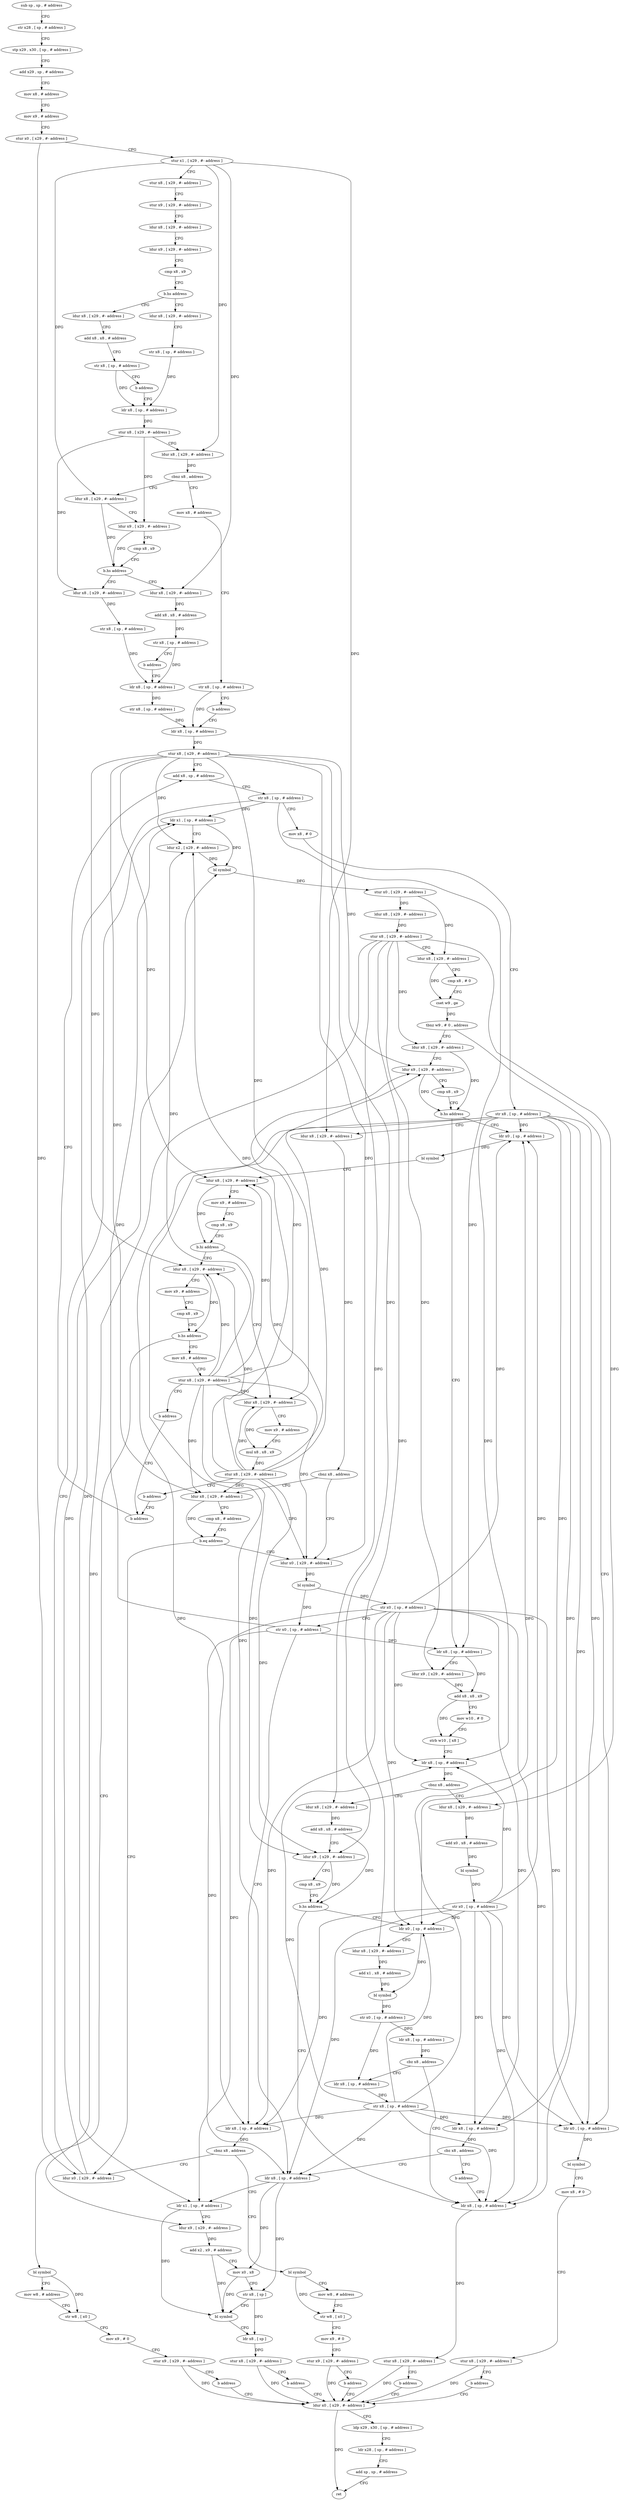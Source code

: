 digraph "func" {
"4246208" [label = "sub sp , sp , # address" ]
"4246212" [label = "str x28 , [ sp , # address ]" ]
"4246216" [label = "stp x29 , x30 , [ sp , # address ]" ]
"4246220" [label = "add x29 , sp , # address" ]
"4246224" [label = "mov x8 , # address" ]
"4246228" [label = "mov x9 , # address" ]
"4246232" [label = "stur x0 , [ x29 , #- address ]" ]
"4246236" [label = "stur x1 , [ x29 , #- address ]" ]
"4246240" [label = "stur x8 , [ x29 , #- address ]" ]
"4246244" [label = "stur x9 , [ x29 , #- address ]" ]
"4246248" [label = "ldur x8 , [ x29 , #- address ]" ]
"4246252" [label = "ldur x9 , [ x29 , #- address ]" ]
"4246256" [label = "cmp x8 , x9" ]
"4246260" [label = "b.hs address" ]
"4246280" [label = "ldur x8 , [ x29 , #- address ]" ]
"4246264" [label = "ldur x8 , [ x29 , #- address ]" ]
"4246284" [label = "str x8 , [ sp , # address ]" ]
"4246288" [label = "ldr x8 , [ sp , # address ]" ]
"4246268" [label = "add x8 , x8 , # address" ]
"4246272" [label = "str x8 , [ sp , # address ]" ]
"4246276" [label = "b address" ]
"4246316" [label = "ldur x8 , [ x29 , #- address ]" ]
"4246320" [label = "ldur x9 , [ x29 , #- address ]" ]
"4246324" [label = "cmp x8 , x9" ]
"4246328" [label = "b.hs address" ]
"4246348" [label = "ldur x8 , [ x29 , #- address ]" ]
"4246332" [label = "ldur x8 , [ x29 , #- address ]" ]
"4246304" [label = "mov x8 , # address" ]
"4246308" [label = "str x8 , [ sp , # address ]" ]
"4246312" [label = "b address" ]
"4246364" [label = "ldr x8 , [ sp , # address ]" ]
"4246292" [label = "stur x8 , [ x29 , #- address ]" ]
"4246296" [label = "ldur x8 , [ x29 , #- address ]" ]
"4246300" [label = "cbnz x8 , address" ]
"4246352" [label = "str x8 , [ sp , # address ]" ]
"4246356" [label = "ldr x8 , [ sp , # address ]" ]
"4246336" [label = "add x8 , x8 , # address" ]
"4246340" [label = "str x8 , [ sp , # address ]" ]
"4246344" [label = "b address" ]
"4246368" [label = "stur x8 , [ x29 , #- address ]" ]
"4246372" [label = "add x8 , sp , # address" ]
"4246408" [label = "ldur x0 , [ x29 , #- address ]" ]
"4246412" [label = "bl symbol" ]
"4246416" [label = "str x0 , [ sp , # address ]" ]
"4246420" [label = "str x0 , [ sp , # address ]" ]
"4246424" [label = "ldr x8 , [ sp , # address ]" ]
"4246428" [label = "cbnz x8 , address" ]
"4246456" [label = "ldur x0 , [ x29 , #- address ]" ]
"4246432" [label = "bl symbol" ]
"4246396" [label = "ldur x8 , [ x29 , #- address ]" ]
"4246400" [label = "cmp x8 , # address" ]
"4246404" [label = "b.eq address" ]
"4246360" [label = "str x8 , [ sp , # address ]" ]
"4246460" [label = "ldr x1 , [ sp , # address ]" ]
"4246464" [label = "ldur x2 , [ x29 , #- address ]" ]
"4246468" [label = "bl symbol" ]
"4246472" [label = "stur x0 , [ x29 , #- address ]" ]
"4246476" [label = "ldur x8 , [ x29 , #- address ]" ]
"4246480" [label = "stur x8 , [ x29 , #- address ]" ]
"4246484" [label = "ldur x8 , [ x29 , #- address ]" ]
"4246488" [label = "cmp x8 , # 0" ]
"4246492" [label = "cset w9 , ge" ]
"4246496" [label = "tbnz w9 , # 0 , address" ]
"4246520" [label = "ldur x8 , [ x29 , #- address ]" ]
"4246500" [label = "ldr x0 , [ sp , # address ]" ]
"4246436" [label = "mov w8 , # address" ]
"4246440" [label = "str w8 , [ x0 ]" ]
"4246444" [label = "mov x9 , # 0" ]
"4246448" [label = "stur x9 , [ x29 , #- address ]" ]
"4246452" [label = "b address" ]
"4246800" [label = "ldur x0 , [ x29 , #- address ]" ]
"4246524" [label = "ldur x9 , [ x29 , #- address ]" ]
"4246528" [label = "cmp x8 , x9" ]
"4246532" [label = "b.hs address" ]
"4246700" [label = "ldr x0 , [ sp , # address ]" ]
"4246536" [label = "ldr x8 , [ sp , # address ]" ]
"4246504" [label = "bl symbol" ]
"4246508" [label = "mov x8 , # 0" ]
"4246512" [label = "stur x8 , [ x29 , #- address ]" ]
"4246516" [label = "b address" ]
"4246804" [label = "ldp x29 , x30 , [ sp , # address ]" ]
"4246808" [label = "ldr x28 , [ sp , # address ]" ]
"4246812" [label = "add sp , sp , # address" ]
"4246816" [label = "ret" ]
"4246704" [label = "bl symbol" ]
"4246708" [label = "ldur x8 , [ x29 , #- address ]" ]
"4246712" [label = "mov x9 , # address" ]
"4246716" [label = "cmp x8 , x9" ]
"4246720" [label = "b.hi address" ]
"4246744" [label = "ldur x8 , [ x29 , #- address ]" ]
"4246724" [label = "ldur x8 , [ x29 , #- address ]" ]
"4246540" [label = "ldur x9 , [ x29 , #- address ]" ]
"4246544" [label = "add x8 , x8 , x9" ]
"4246548" [label = "mov w10 , # 0" ]
"4246552" [label = "strb w10 , [ x8 ]" ]
"4246556" [label = "ldr x8 , [ sp , # address ]" ]
"4246560" [label = "cbnz x8 , address" ]
"4246632" [label = "ldur x8 , [ x29 , #- address ]" ]
"4246564" [label = "ldur x8 , [ x29 , #- address ]" ]
"4246748" [label = "mov x9 , # address" ]
"4246752" [label = "cmp x8 , x9" ]
"4246756" [label = "b.hs address" ]
"4246772" [label = "bl symbol" ]
"4246760" [label = "mov x8 , # address" ]
"4246728" [label = "mov x9 , # address" ]
"4246732" [label = "mul x8 , x8 , x9" ]
"4246736" [label = "stur x8 , [ x29 , #- address ]" ]
"4246740" [label = "b address" ]
"4246796" [label = "b address" ]
"4246636" [label = "add x8 , x8 , # address" ]
"4246640" [label = "ldur x9 , [ x29 , #- address ]" ]
"4246644" [label = "cmp x8 , x9" ]
"4246648" [label = "b.hs address" ]
"4246688" [label = "ldr x8 , [ sp , # address ]" ]
"4246652" [label = "ldr x0 , [ sp , # address ]" ]
"4246568" [label = "add x0 , x8 , # address" ]
"4246572" [label = "bl symbol" ]
"4246576" [label = "str x0 , [ sp , # address ]" ]
"4246580" [label = "ldr x8 , [ sp , # address ]" ]
"4246584" [label = "cbz x8 , address" ]
"4246628" [label = "b address" ]
"4246588" [label = "ldr x8 , [ sp , # address ]" ]
"4246776" [label = "mov w8 , # address" ]
"4246780" [label = "str w8 , [ x0 ]" ]
"4246784" [label = "mov x9 , # 0" ]
"4246788" [label = "stur x9 , [ x29 , #- address ]" ]
"4246792" [label = "b address" ]
"4246764" [label = "stur x8 , [ x29 , #- address ]" ]
"4246768" [label = "b address" ]
"4246692" [label = "stur x8 , [ x29 , #- address ]" ]
"4246696" [label = "b address" ]
"4246656" [label = "ldur x8 , [ x29 , #- address ]" ]
"4246660" [label = "add x1 , x8 , # address" ]
"4246664" [label = "bl symbol" ]
"4246668" [label = "str x0 , [ sp , # address ]" ]
"4246672" [label = "ldr x8 , [ sp , # address ]" ]
"4246676" [label = "cbz x8 , address" ]
"4246680" [label = "ldr x8 , [ sp , # address ]" ]
"4246592" [label = "ldr x1 , [ sp , # address ]" ]
"4246596" [label = "ldur x9 , [ x29 , #- address ]" ]
"4246600" [label = "add x2 , x9 , # address" ]
"4246604" [label = "mov x0 , x8" ]
"4246608" [label = "str x8 , [ sp ]" ]
"4246612" [label = "bl symbol" ]
"4246616" [label = "ldr x8 , [ sp ]" ]
"4246620" [label = "stur x8 , [ x29 , #- address ]" ]
"4246624" [label = "b address" ]
"4246376" [label = "str x8 , [ sp , # address ]" ]
"4246380" [label = "mov x8 , # 0" ]
"4246384" [label = "str x8 , [ sp , # address ]" ]
"4246388" [label = "ldur x8 , [ x29 , #- address ]" ]
"4246392" [label = "cbnz x8 , address" ]
"4246684" [label = "str x8 , [ sp , # address ]" ]
"4246208" -> "4246212" [ label = "CFG" ]
"4246212" -> "4246216" [ label = "CFG" ]
"4246216" -> "4246220" [ label = "CFG" ]
"4246220" -> "4246224" [ label = "CFG" ]
"4246224" -> "4246228" [ label = "CFG" ]
"4246228" -> "4246232" [ label = "CFG" ]
"4246232" -> "4246236" [ label = "CFG" ]
"4246232" -> "4246456" [ label = "DFG" ]
"4246236" -> "4246240" [ label = "CFG" ]
"4246236" -> "4246296" [ label = "DFG" ]
"4246236" -> "4246316" [ label = "DFG" ]
"4246236" -> "4246332" [ label = "DFG" ]
"4246236" -> "4246388" [ label = "DFG" ]
"4246240" -> "4246244" [ label = "CFG" ]
"4246244" -> "4246248" [ label = "CFG" ]
"4246248" -> "4246252" [ label = "CFG" ]
"4246252" -> "4246256" [ label = "CFG" ]
"4246256" -> "4246260" [ label = "CFG" ]
"4246260" -> "4246280" [ label = "CFG" ]
"4246260" -> "4246264" [ label = "CFG" ]
"4246280" -> "4246284" [ label = "CFG" ]
"4246264" -> "4246268" [ label = "CFG" ]
"4246284" -> "4246288" [ label = "DFG" ]
"4246288" -> "4246292" [ label = "DFG" ]
"4246268" -> "4246272" [ label = "CFG" ]
"4246272" -> "4246276" [ label = "CFG" ]
"4246272" -> "4246288" [ label = "DFG" ]
"4246276" -> "4246288" [ label = "CFG" ]
"4246316" -> "4246320" [ label = "CFG" ]
"4246316" -> "4246328" [ label = "DFG" ]
"4246320" -> "4246324" [ label = "CFG" ]
"4246320" -> "4246328" [ label = "DFG" ]
"4246324" -> "4246328" [ label = "CFG" ]
"4246328" -> "4246348" [ label = "CFG" ]
"4246328" -> "4246332" [ label = "CFG" ]
"4246348" -> "4246352" [ label = "DFG" ]
"4246332" -> "4246336" [ label = "DFG" ]
"4246304" -> "4246308" [ label = "CFG" ]
"4246308" -> "4246312" [ label = "CFG" ]
"4246308" -> "4246364" [ label = "DFG" ]
"4246312" -> "4246364" [ label = "CFG" ]
"4246364" -> "4246368" [ label = "DFG" ]
"4246292" -> "4246296" [ label = "CFG" ]
"4246292" -> "4246320" [ label = "DFG" ]
"4246292" -> "4246348" [ label = "DFG" ]
"4246296" -> "4246300" [ label = "DFG" ]
"4246300" -> "4246316" [ label = "CFG" ]
"4246300" -> "4246304" [ label = "CFG" ]
"4246352" -> "4246356" [ label = "DFG" ]
"4246356" -> "4246360" [ label = "DFG" ]
"4246336" -> "4246340" [ label = "DFG" ]
"4246340" -> "4246344" [ label = "CFG" ]
"4246340" -> "4246356" [ label = "DFG" ]
"4246344" -> "4246356" [ label = "CFG" ]
"4246368" -> "4246372" [ label = "CFG" ]
"4246368" -> "4246408" [ label = "DFG" ]
"4246368" -> "4246396" [ label = "DFG" ]
"4246368" -> "4246464" [ label = "DFG" ]
"4246368" -> "4246524" [ label = "DFG" ]
"4246368" -> "4246708" [ label = "DFG" ]
"4246368" -> "4246744" [ label = "DFG" ]
"4246368" -> "4246724" [ label = "DFG" ]
"4246368" -> "4246640" [ label = "DFG" ]
"4246372" -> "4246376" [ label = "CFG" ]
"4246408" -> "4246412" [ label = "DFG" ]
"4246412" -> "4246416" [ label = "DFG" ]
"4246412" -> "4246420" [ label = "DFG" ]
"4246416" -> "4246420" [ label = "CFG" ]
"4246416" -> "4246424" [ label = "DFG" ]
"4246416" -> "4246500" [ label = "DFG" ]
"4246416" -> "4246700" [ label = "DFG" ]
"4246416" -> "4246556" [ label = "DFG" ]
"4246416" -> "4246580" [ label = "DFG" ]
"4246416" -> "4246688" [ label = "DFG" ]
"4246416" -> "4246652" [ label = "DFG" ]
"4246416" -> "4246588" [ label = "DFG" ]
"4246420" -> "4246424" [ label = "CFG" ]
"4246420" -> "4246460" [ label = "DFG" ]
"4246420" -> "4246536" [ label = "DFG" ]
"4246420" -> "4246592" [ label = "DFG" ]
"4246424" -> "4246428" [ label = "DFG" ]
"4246428" -> "4246456" [ label = "CFG" ]
"4246428" -> "4246432" [ label = "CFG" ]
"4246456" -> "4246460" [ label = "CFG" ]
"4246456" -> "4246468" [ label = "DFG" ]
"4246432" -> "4246436" [ label = "CFG" ]
"4246432" -> "4246440" [ label = "DFG" ]
"4246396" -> "4246400" [ label = "CFG" ]
"4246396" -> "4246404" [ label = "DFG" ]
"4246400" -> "4246404" [ label = "CFG" ]
"4246404" -> "4246456" [ label = "CFG" ]
"4246404" -> "4246408" [ label = "CFG" ]
"4246360" -> "4246364" [ label = "DFG" ]
"4246460" -> "4246464" [ label = "CFG" ]
"4246460" -> "4246468" [ label = "DFG" ]
"4246464" -> "4246468" [ label = "DFG" ]
"4246468" -> "4246472" [ label = "DFG" ]
"4246472" -> "4246476" [ label = "DFG" ]
"4246472" -> "4246484" [ label = "DFG" ]
"4246476" -> "4246480" [ label = "DFG" ]
"4246480" -> "4246484" [ label = "CFG" ]
"4246480" -> "4246520" [ label = "DFG" ]
"4246480" -> "4246540" [ label = "DFG" ]
"4246480" -> "4246632" [ label = "DFG" ]
"4246480" -> "4246564" [ label = "DFG" ]
"4246480" -> "4246656" [ label = "DFG" ]
"4246480" -> "4246596" [ label = "DFG" ]
"4246484" -> "4246488" [ label = "CFG" ]
"4246484" -> "4246492" [ label = "DFG" ]
"4246488" -> "4246492" [ label = "CFG" ]
"4246492" -> "4246496" [ label = "DFG" ]
"4246496" -> "4246520" [ label = "CFG" ]
"4246496" -> "4246500" [ label = "CFG" ]
"4246520" -> "4246524" [ label = "CFG" ]
"4246520" -> "4246532" [ label = "DFG" ]
"4246500" -> "4246504" [ label = "DFG" ]
"4246436" -> "4246440" [ label = "CFG" ]
"4246440" -> "4246444" [ label = "CFG" ]
"4246444" -> "4246448" [ label = "CFG" ]
"4246448" -> "4246452" [ label = "CFG" ]
"4246448" -> "4246800" [ label = "DFG" ]
"4246452" -> "4246800" [ label = "CFG" ]
"4246800" -> "4246804" [ label = "CFG" ]
"4246800" -> "4246816" [ label = "DFG" ]
"4246524" -> "4246528" [ label = "CFG" ]
"4246524" -> "4246532" [ label = "DFG" ]
"4246528" -> "4246532" [ label = "CFG" ]
"4246532" -> "4246700" [ label = "CFG" ]
"4246532" -> "4246536" [ label = "CFG" ]
"4246700" -> "4246704" [ label = "DFG" ]
"4246536" -> "4246540" [ label = "CFG" ]
"4246536" -> "4246544" [ label = "DFG" ]
"4246504" -> "4246508" [ label = "CFG" ]
"4246508" -> "4246512" [ label = "CFG" ]
"4246512" -> "4246516" [ label = "CFG" ]
"4246512" -> "4246800" [ label = "DFG" ]
"4246516" -> "4246800" [ label = "CFG" ]
"4246804" -> "4246808" [ label = "CFG" ]
"4246808" -> "4246812" [ label = "CFG" ]
"4246812" -> "4246816" [ label = "CFG" ]
"4246704" -> "4246708" [ label = "CFG" ]
"4246708" -> "4246712" [ label = "CFG" ]
"4246708" -> "4246720" [ label = "DFG" ]
"4246712" -> "4246716" [ label = "CFG" ]
"4246716" -> "4246720" [ label = "CFG" ]
"4246720" -> "4246744" [ label = "CFG" ]
"4246720" -> "4246724" [ label = "CFG" ]
"4246744" -> "4246748" [ label = "CFG" ]
"4246744" -> "4246756" [ label = "DFG" ]
"4246724" -> "4246728" [ label = "CFG" ]
"4246724" -> "4246732" [ label = "DFG" ]
"4246540" -> "4246544" [ label = "DFG" ]
"4246544" -> "4246548" [ label = "CFG" ]
"4246544" -> "4246552" [ label = "DFG" ]
"4246548" -> "4246552" [ label = "CFG" ]
"4246552" -> "4246556" [ label = "CFG" ]
"4246556" -> "4246560" [ label = "DFG" ]
"4246560" -> "4246632" [ label = "CFG" ]
"4246560" -> "4246564" [ label = "CFG" ]
"4246632" -> "4246636" [ label = "DFG" ]
"4246564" -> "4246568" [ label = "DFG" ]
"4246748" -> "4246752" [ label = "CFG" ]
"4246752" -> "4246756" [ label = "CFG" ]
"4246756" -> "4246772" [ label = "CFG" ]
"4246756" -> "4246760" [ label = "CFG" ]
"4246772" -> "4246776" [ label = "CFG" ]
"4246772" -> "4246780" [ label = "DFG" ]
"4246760" -> "4246764" [ label = "CFG" ]
"4246728" -> "4246732" [ label = "CFG" ]
"4246732" -> "4246736" [ label = "DFG" ]
"4246736" -> "4246740" [ label = "CFG" ]
"4246736" -> "4246408" [ label = "DFG" ]
"4246736" -> "4246396" [ label = "DFG" ]
"4246736" -> "4246464" [ label = "DFG" ]
"4246736" -> "4246524" [ label = "DFG" ]
"4246736" -> "4246708" [ label = "DFG" ]
"4246736" -> "4246744" [ label = "DFG" ]
"4246736" -> "4246724" [ label = "DFG" ]
"4246736" -> "4246640" [ label = "DFG" ]
"4246740" -> "4246796" [ label = "CFG" ]
"4246796" -> "4246372" [ label = "CFG" ]
"4246636" -> "4246640" [ label = "CFG" ]
"4246636" -> "4246648" [ label = "DFG" ]
"4246640" -> "4246644" [ label = "CFG" ]
"4246640" -> "4246648" [ label = "DFG" ]
"4246644" -> "4246648" [ label = "CFG" ]
"4246648" -> "4246688" [ label = "CFG" ]
"4246648" -> "4246652" [ label = "CFG" ]
"4246688" -> "4246692" [ label = "DFG" ]
"4246652" -> "4246656" [ label = "CFG" ]
"4246652" -> "4246664" [ label = "DFG" ]
"4246568" -> "4246572" [ label = "DFG" ]
"4246572" -> "4246576" [ label = "DFG" ]
"4246576" -> "4246580" [ label = "DFG" ]
"4246576" -> "4246424" [ label = "DFG" ]
"4246576" -> "4246500" [ label = "DFG" ]
"4246576" -> "4246700" [ label = "DFG" ]
"4246576" -> "4246556" [ label = "DFG" ]
"4246576" -> "4246688" [ label = "DFG" ]
"4246576" -> "4246652" [ label = "DFG" ]
"4246576" -> "4246588" [ label = "DFG" ]
"4246580" -> "4246584" [ label = "DFG" ]
"4246584" -> "4246628" [ label = "CFG" ]
"4246584" -> "4246588" [ label = "CFG" ]
"4246628" -> "4246688" [ label = "CFG" ]
"4246588" -> "4246592" [ label = "CFG" ]
"4246588" -> "4246604" [ label = "DFG" ]
"4246588" -> "4246608" [ label = "DFG" ]
"4246776" -> "4246780" [ label = "CFG" ]
"4246780" -> "4246784" [ label = "CFG" ]
"4246784" -> "4246788" [ label = "CFG" ]
"4246788" -> "4246792" [ label = "CFG" ]
"4246788" -> "4246800" [ label = "DFG" ]
"4246792" -> "4246800" [ label = "CFG" ]
"4246764" -> "4246768" [ label = "CFG" ]
"4246764" -> "4246408" [ label = "DFG" ]
"4246764" -> "4246396" [ label = "DFG" ]
"4246764" -> "4246464" [ label = "DFG" ]
"4246764" -> "4246524" [ label = "DFG" ]
"4246764" -> "4246708" [ label = "DFG" ]
"4246764" -> "4246744" [ label = "DFG" ]
"4246764" -> "4246724" [ label = "DFG" ]
"4246764" -> "4246640" [ label = "DFG" ]
"4246768" -> "4246796" [ label = "CFG" ]
"4246692" -> "4246696" [ label = "CFG" ]
"4246692" -> "4246800" [ label = "DFG" ]
"4246696" -> "4246800" [ label = "CFG" ]
"4246656" -> "4246660" [ label = "DFG" ]
"4246660" -> "4246664" [ label = "DFG" ]
"4246664" -> "4246668" [ label = "DFG" ]
"4246668" -> "4246672" [ label = "DFG" ]
"4246668" -> "4246680" [ label = "DFG" ]
"4246672" -> "4246676" [ label = "DFG" ]
"4246676" -> "4246688" [ label = "CFG" ]
"4246676" -> "4246680" [ label = "CFG" ]
"4246680" -> "4246684" [ label = "DFG" ]
"4246592" -> "4246596" [ label = "CFG" ]
"4246592" -> "4246612" [ label = "DFG" ]
"4246596" -> "4246600" [ label = "DFG" ]
"4246600" -> "4246604" [ label = "CFG" ]
"4246600" -> "4246612" [ label = "DFG" ]
"4246604" -> "4246608" [ label = "CFG" ]
"4246604" -> "4246612" [ label = "DFG" ]
"4246608" -> "4246612" [ label = "CFG" ]
"4246608" -> "4246616" [ label = "DFG" ]
"4246612" -> "4246616" [ label = "CFG" ]
"4246616" -> "4246620" [ label = "DFG" ]
"4246620" -> "4246624" [ label = "CFG" ]
"4246620" -> "4246800" [ label = "DFG" ]
"4246624" -> "4246800" [ label = "CFG" ]
"4246376" -> "4246380" [ label = "CFG" ]
"4246376" -> "4246460" [ label = "DFG" ]
"4246376" -> "4246536" [ label = "DFG" ]
"4246376" -> "4246592" [ label = "DFG" ]
"4246380" -> "4246384" [ label = "CFG" ]
"4246384" -> "4246388" [ label = "CFG" ]
"4246384" -> "4246424" [ label = "DFG" ]
"4246384" -> "4246500" [ label = "DFG" ]
"4246384" -> "4246700" [ label = "DFG" ]
"4246384" -> "4246556" [ label = "DFG" ]
"4246384" -> "4246580" [ label = "DFG" ]
"4246384" -> "4246688" [ label = "DFG" ]
"4246384" -> "4246652" [ label = "DFG" ]
"4246384" -> "4246588" [ label = "DFG" ]
"4246388" -> "4246392" [ label = "DFG" ]
"4246392" -> "4246408" [ label = "CFG" ]
"4246392" -> "4246396" [ label = "CFG" ]
"4246684" -> "4246688" [ label = "DFG" ]
"4246684" -> "4246424" [ label = "DFG" ]
"4246684" -> "4246500" [ label = "DFG" ]
"4246684" -> "4246700" [ label = "DFG" ]
"4246684" -> "4246556" [ label = "DFG" ]
"4246684" -> "4246580" [ label = "DFG" ]
"4246684" -> "4246652" [ label = "DFG" ]
"4246684" -> "4246588" [ label = "DFG" ]
}

